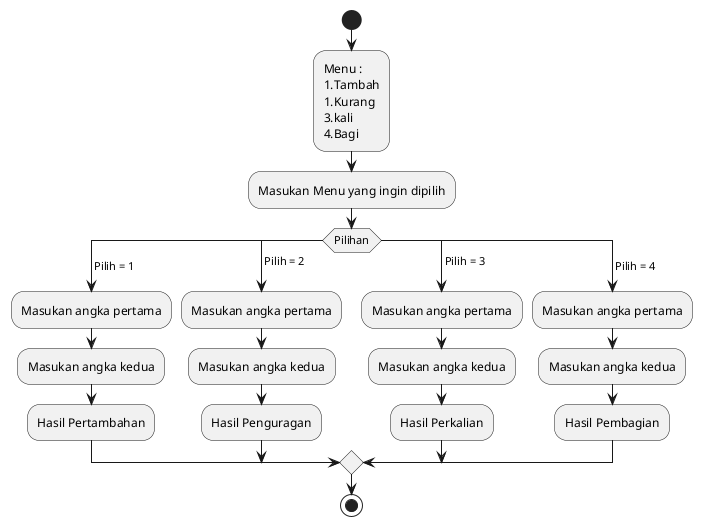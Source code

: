 @startuml jawaban7

start
:Menu :
1.Tambah
1.Kurang
3.kali
4.Bagi;

:Masukan Menu yang ingin dipilih;

switch (Pilihan)
    case ( Pilih = 1 )
        :Masukan angka pertama;
        :Masukan angka kedua;
        :Hasil Pertambahan;
    case ( Pilih = 2 ) 
        :Masukan angka pertama;
        :Masukan angka kedua;
        :Hasil Penguragan;
    case ( Pilih = 3 )
        :Masukan angka pertama;
        :Masukan angka kedua;
        :Hasil Perkalian;
    case ( Pilih = 4 )
        :Masukan angka pertama;
        :Masukan angka kedua;
        :Hasil Pembagian;
endswitch

stop
@enduml